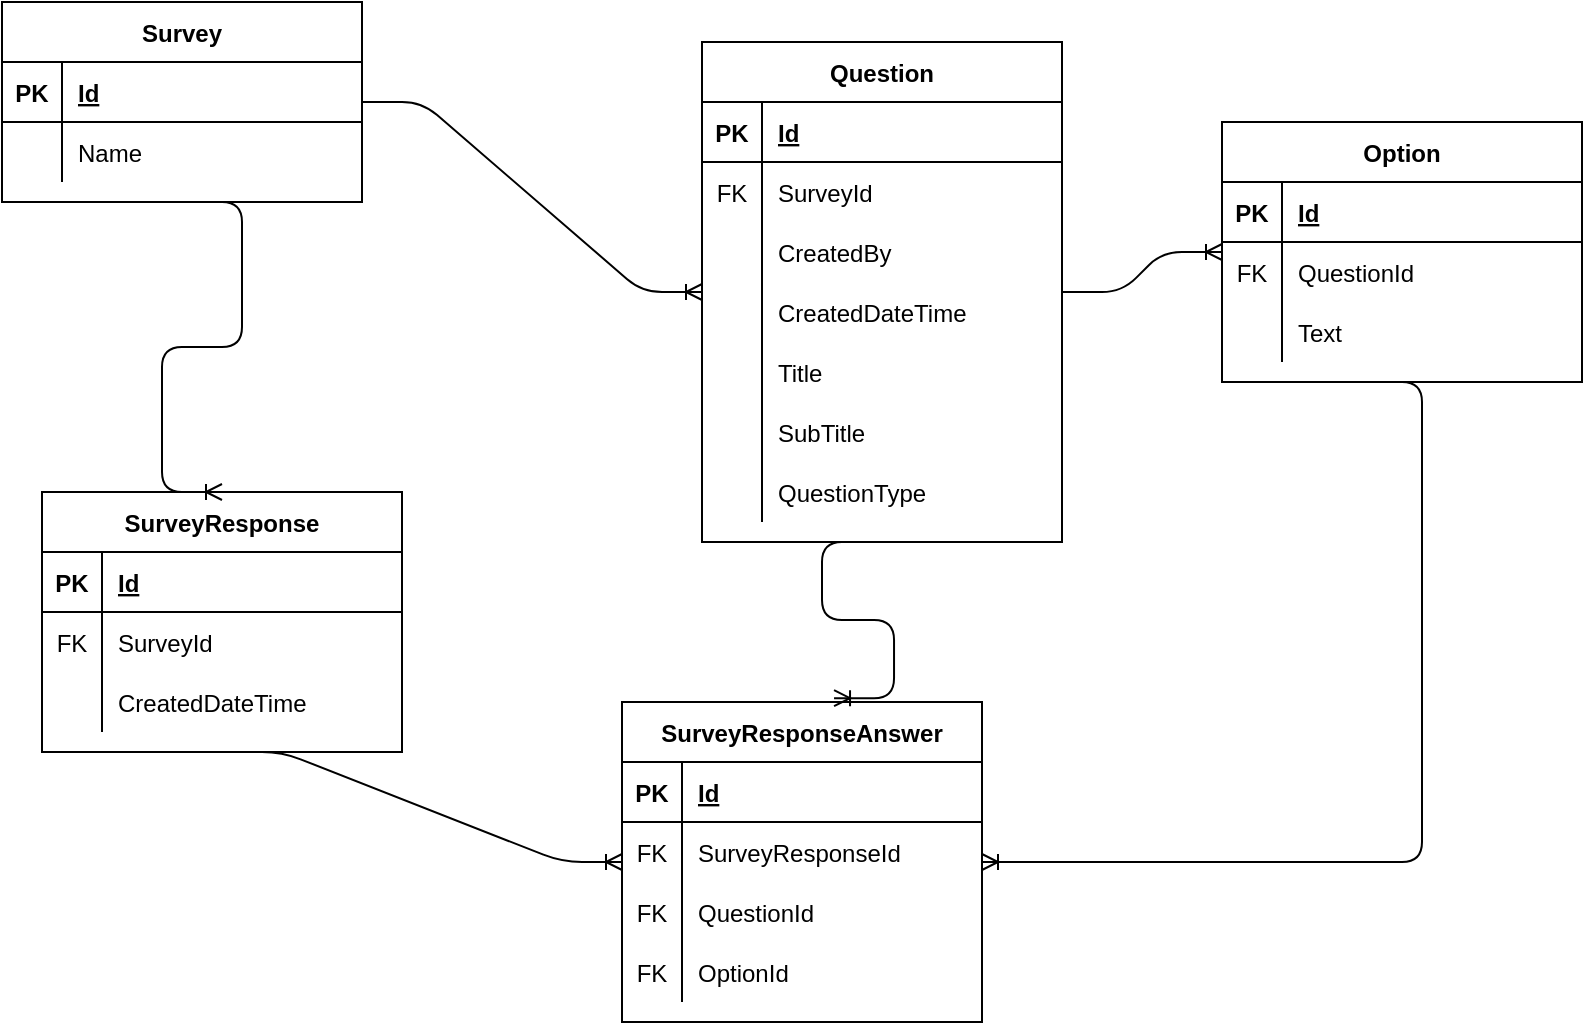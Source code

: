 <mxfile version="14.0.3" type="device"><diagram name="Page-1" id="9f46799a-70d6-7492-0946-bef42562c5a5"><mxGraphModel dx="1422" dy="762" grid="1" gridSize="10" guides="1" tooltips="1" connect="1" arrows="1" fold="1" page="1" pageScale="1" pageWidth="1100" pageHeight="850" background="#ffffff" math="0" shadow="0"><root><mxCell id="0"/><mxCell id="1" parent="0"/><mxCell id="u-Hl1OdXXAQMjkevmVDJ-18" value="Survey" style="shape=table;startSize=30;container=1;collapsible=1;childLayout=tableLayout;fixedRows=1;rowLines=0;fontStyle=1;align=center;resizeLast=1;" vertex="1" parent="1"><mxGeometry x="80" y="80" width="180" height="100" as="geometry"/></mxCell><mxCell id="u-Hl1OdXXAQMjkevmVDJ-19" value="" style="shape=partialRectangle;collapsible=0;dropTarget=0;pointerEvents=0;fillColor=none;top=0;left=0;bottom=1;right=0;points=[[0,0.5],[1,0.5]];portConstraint=eastwest;" vertex="1" parent="u-Hl1OdXXAQMjkevmVDJ-18"><mxGeometry y="30" width="180" height="30" as="geometry"/></mxCell><mxCell id="u-Hl1OdXXAQMjkevmVDJ-20" value="PK" style="shape=partialRectangle;connectable=0;fillColor=none;top=0;left=0;bottom=0;right=0;fontStyle=1;overflow=hidden;" vertex="1" parent="u-Hl1OdXXAQMjkevmVDJ-19"><mxGeometry width="30" height="30" as="geometry"/></mxCell><mxCell id="u-Hl1OdXXAQMjkevmVDJ-21" value="Id" style="shape=partialRectangle;connectable=0;fillColor=none;top=0;left=0;bottom=0;right=0;align=left;spacingLeft=6;fontStyle=5;overflow=hidden;" vertex="1" parent="u-Hl1OdXXAQMjkevmVDJ-19"><mxGeometry x="30" width="150" height="30" as="geometry"/></mxCell><mxCell id="u-Hl1OdXXAQMjkevmVDJ-22" value="" style="shape=partialRectangle;collapsible=0;dropTarget=0;pointerEvents=0;fillColor=none;top=0;left=0;bottom=0;right=0;points=[[0,0.5],[1,0.5]];portConstraint=eastwest;" vertex="1" parent="u-Hl1OdXXAQMjkevmVDJ-18"><mxGeometry y="60" width="180" height="30" as="geometry"/></mxCell><mxCell id="u-Hl1OdXXAQMjkevmVDJ-23" value="" style="shape=partialRectangle;connectable=0;fillColor=none;top=0;left=0;bottom=0;right=0;editable=1;overflow=hidden;" vertex="1" parent="u-Hl1OdXXAQMjkevmVDJ-22"><mxGeometry width="30" height="30" as="geometry"/></mxCell><mxCell id="u-Hl1OdXXAQMjkevmVDJ-24" value="Name" style="shape=partialRectangle;connectable=0;fillColor=none;top=0;left=0;bottom=0;right=0;align=left;spacingLeft=6;overflow=hidden;" vertex="1" parent="u-Hl1OdXXAQMjkevmVDJ-22"><mxGeometry x="30" width="150" height="30" as="geometry"/></mxCell><mxCell id="u-Hl1OdXXAQMjkevmVDJ-31" value="Question" style="shape=table;startSize=30;container=1;collapsible=1;childLayout=tableLayout;fixedRows=1;rowLines=0;fontStyle=1;align=center;resizeLast=1;" vertex="1" parent="1"><mxGeometry x="430" y="100" width="180" height="250" as="geometry"/></mxCell><mxCell id="u-Hl1OdXXAQMjkevmVDJ-32" value="" style="shape=partialRectangle;collapsible=0;dropTarget=0;pointerEvents=0;fillColor=none;top=0;left=0;bottom=1;right=0;points=[[0,0.5],[1,0.5]];portConstraint=eastwest;" vertex="1" parent="u-Hl1OdXXAQMjkevmVDJ-31"><mxGeometry y="30" width="180" height="30" as="geometry"/></mxCell><mxCell id="u-Hl1OdXXAQMjkevmVDJ-33" value="PK" style="shape=partialRectangle;connectable=0;fillColor=none;top=0;left=0;bottom=0;right=0;fontStyle=1;overflow=hidden;" vertex="1" parent="u-Hl1OdXXAQMjkevmVDJ-32"><mxGeometry width="30" height="30" as="geometry"/></mxCell><mxCell id="u-Hl1OdXXAQMjkevmVDJ-34" value="Id" style="shape=partialRectangle;connectable=0;fillColor=none;top=0;left=0;bottom=0;right=0;align=left;spacingLeft=6;fontStyle=5;overflow=hidden;" vertex="1" parent="u-Hl1OdXXAQMjkevmVDJ-32"><mxGeometry x="30" width="150" height="30" as="geometry"/></mxCell><mxCell id="u-Hl1OdXXAQMjkevmVDJ-35" value="" style="shape=partialRectangle;collapsible=0;dropTarget=0;pointerEvents=0;fillColor=none;top=0;left=0;bottom=0;right=0;points=[[0,0.5],[1,0.5]];portConstraint=eastwest;" vertex="1" parent="u-Hl1OdXXAQMjkevmVDJ-31"><mxGeometry y="60" width="180" height="30" as="geometry"/></mxCell><mxCell id="u-Hl1OdXXAQMjkevmVDJ-36" value="FK" style="shape=partialRectangle;connectable=0;fillColor=none;top=0;left=0;bottom=0;right=0;editable=1;overflow=hidden;" vertex="1" parent="u-Hl1OdXXAQMjkevmVDJ-35"><mxGeometry width="30" height="30" as="geometry"/></mxCell><mxCell id="u-Hl1OdXXAQMjkevmVDJ-37" value="SurveyId" style="shape=partialRectangle;connectable=0;fillColor=none;top=0;left=0;bottom=0;right=0;align=left;spacingLeft=6;overflow=hidden;" vertex="1" parent="u-Hl1OdXXAQMjkevmVDJ-35"><mxGeometry x="30" width="150" height="30" as="geometry"/></mxCell><mxCell id="u-Hl1OdXXAQMjkevmVDJ-45" value="" style="shape=partialRectangle;collapsible=0;dropTarget=0;pointerEvents=0;fillColor=none;top=0;left=0;bottom=0;right=0;points=[[0,0.5],[1,0.5]];portConstraint=eastwest;" vertex="1" parent="u-Hl1OdXXAQMjkevmVDJ-31"><mxGeometry y="90" width="180" height="30" as="geometry"/></mxCell><mxCell id="u-Hl1OdXXAQMjkevmVDJ-46" value="" style="shape=partialRectangle;connectable=0;fillColor=none;top=0;left=0;bottom=0;right=0;editable=1;overflow=hidden;" vertex="1" parent="u-Hl1OdXXAQMjkevmVDJ-45"><mxGeometry width="30" height="30" as="geometry"/></mxCell><mxCell id="u-Hl1OdXXAQMjkevmVDJ-47" value="CreatedBy" style="shape=partialRectangle;connectable=0;fillColor=none;top=0;left=0;bottom=0;right=0;align=left;spacingLeft=6;overflow=hidden;" vertex="1" parent="u-Hl1OdXXAQMjkevmVDJ-45"><mxGeometry x="30" width="150" height="30" as="geometry"/></mxCell><mxCell id="u-Hl1OdXXAQMjkevmVDJ-51" value="" style="shape=partialRectangle;collapsible=0;dropTarget=0;pointerEvents=0;fillColor=none;top=0;left=0;bottom=0;right=0;points=[[0,0.5],[1,0.5]];portConstraint=eastwest;" vertex="1" parent="u-Hl1OdXXAQMjkevmVDJ-31"><mxGeometry y="120" width="180" height="30" as="geometry"/></mxCell><mxCell id="u-Hl1OdXXAQMjkevmVDJ-52" value="" style="shape=partialRectangle;connectable=0;fillColor=none;top=0;left=0;bottom=0;right=0;editable=1;overflow=hidden;" vertex="1" parent="u-Hl1OdXXAQMjkevmVDJ-51"><mxGeometry width="30" height="30" as="geometry"/></mxCell><mxCell id="u-Hl1OdXXAQMjkevmVDJ-53" value="CreatedDateTime" style="shape=partialRectangle;connectable=0;fillColor=none;top=0;left=0;bottom=0;right=0;align=left;spacingLeft=6;overflow=hidden;" vertex="1" parent="u-Hl1OdXXAQMjkevmVDJ-51"><mxGeometry x="30" width="150" height="30" as="geometry"/></mxCell><mxCell id="u-Hl1OdXXAQMjkevmVDJ-54" value="" style="shape=partialRectangle;collapsible=0;dropTarget=0;pointerEvents=0;fillColor=none;top=0;left=0;bottom=0;right=0;points=[[0,0.5],[1,0.5]];portConstraint=eastwest;" vertex="1" parent="u-Hl1OdXXAQMjkevmVDJ-31"><mxGeometry y="150" width="180" height="30" as="geometry"/></mxCell><mxCell id="u-Hl1OdXXAQMjkevmVDJ-55" value="" style="shape=partialRectangle;connectable=0;fillColor=none;top=0;left=0;bottom=0;right=0;editable=1;overflow=hidden;" vertex="1" parent="u-Hl1OdXXAQMjkevmVDJ-54"><mxGeometry width="30" height="30" as="geometry"/></mxCell><mxCell id="u-Hl1OdXXAQMjkevmVDJ-56" value="Title" style="shape=partialRectangle;connectable=0;fillColor=none;top=0;left=0;bottom=0;right=0;align=left;spacingLeft=6;overflow=hidden;" vertex="1" parent="u-Hl1OdXXAQMjkevmVDJ-54"><mxGeometry x="30" width="150" height="30" as="geometry"/></mxCell><mxCell id="u-Hl1OdXXAQMjkevmVDJ-57" value="" style="shape=partialRectangle;collapsible=0;dropTarget=0;pointerEvents=0;fillColor=none;top=0;left=0;bottom=0;right=0;points=[[0,0.5],[1,0.5]];portConstraint=eastwest;" vertex="1" parent="u-Hl1OdXXAQMjkevmVDJ-31"><mxGeometry y="180" width="180" height="30" as="geometry"/></mxCell><mxCell id="u-Hl1OdXXAQMjkevmVDJ-58" value="" style="shape=partialRectangle;connectable=0;fillColor=none;top=0;left=0;bottom=0;right=0;editable=1;overflow=hidden;" vertex="1" parent="u-Hl1OdXXAQMjkevmVDJ-57"><mxGeometry width="30" height="30" as="geometry"/></mxCell><mxCell id="u-Hl1OdXXAQMjkevmVDJ-59" value="SubTitle" style="shape=partialRectangle;connectable=0;fillColor=none;top=0;left=0;bottom=0;right=0;align=left;spacingLeft=6;overflow=hidden;" vertex="1" parent="u-Hl1OdXXAQMjkevmVDJ-57"><mxGeometry x="30" width="150" height="30" as="geometry"/></mxCell><mxCell id="u-Hl1OdXXAQMjkevmVDJ-60" value="" style="shape=partialRectangle;collapsible=0;dropTarget=0;pointerEvents=0;fillColor=none;top=0;left=0;bottom=0;right=0;points=[[0,0.5],[1,0.5]];portConstraint=eastwest;" vertex="1" parent="u-Hl1OdXXAQMjkevmVDJ-31"><mxGeometry y="210" width="180" height="30" as="geometry"/></mxCell><mxCell id="u-Hl1OdXXAQMjkevmVDJ-61" value="" style="shape=partialRectangle;connectable=0;fillColor=none;top=0;left=0;bottom=0;right=0;editable=1;overflow=hidden;" vertex="1" parent="u-Hl1OdXXAQMjkevmVDJ-60"><mxGeometry width="30" height="30" as="geometry"/></mxCell><mxCell id="u-Hl1OdXXAQMjkevmVDJ-62" value="QuestionType" style="shape=partialRectangle;connectable=0;fillColor=none;top=0;left=0;bottom=0;right=0;align=left;spacingLeft=6;overflow=hidden;" vertex="1" parent="u-Hl1OdXXAQMjkevmVDJ-60"><mxGeometry x="30" width="150" height="30" as="geometry"/></mxCell><mxCell id="u-Hl1OdXXAQMjkevmVDJ-63" value="" style="edgeStyle=entityRelationEdgeStyle;fontSize=12;html=1;endArrow=ERoneToMany;" edge="1" parent="1" source="u-Hl1OdXXAQMjkevmVDJ-18" target="u-Hl1OdXXAQMjkevmVDJ-31"><mxGeometry width="100" height="100" relative="1" as="geometry"><mxPoint x="500" y="340" as="sourcePoint"/><mxPoint x="600" y="240" as="targetPoint"/></mxGeometry></mxCell><mxCell id="u-Hl1OdXXAQMjkevmVDJ-64" value="Option" style="shape=table;startSize=30;container=1;collapsible=1;childLayout=tableLayout;fixedRows=1;rowLines=0;fontStyle=1;align=center;resizeLast=1;" vertex="1" parent="1"><mxGeometry x="690" y="140" width="180" height="130" as="geometry"/></mxCell><mxCell id="u-Hl1OdXXAQMjkevmVDJ-65" value="" style="shape=partialRectangle;collapsible=0;dropTarget=0;pointerEvents=0;fillColor=none;top=0;left=0;bottom=1;right=0;points=[[0,0.5],[1,0.5]];portConstraint=eastwest;" vertex="1" parent="u-Hl1OdXXAQMjkevmVDJ-64"><mxGeometry y="30" width="180" height="30" as="geometry"/></mxCell><mxCell id="u-Hl1OdXXAQMjkevmVDJ-66" value="PK" style="shape=partialRectangle;connectable=0;fillColor=none;top=0;left=0;bottom=0;right=0;fontStyle=1;overflow=hidden;" vertex="1" parent="u-Hl1OdXXAQMjkevmVDJ-65"><mxGeometry width="30" height="30" as="geometry"/></mxCell><mxCell id="u-Hl1OdXXAQMjkevmVDJ-67" value="Id" style="shape=partialRectangle;connectable=0;fillColor=none;top=0;left=0;bottom=0;right=0;align=left;spacingLeft=6;fontStyle=5;overflow=hidden;" vertex="1" parent="u-Hl1OdXXAQMjkevmVDJ-65"><mxGeometry x="30" width="150" height="30" as="geometry"/></mxCell><mxCell id="u-Hl1OdXXAQMjkevmVDJ-68" value="" style="shape=partialRectangle;collapsible=0;dropTarget=0;pointerEvents=0;fillColor=none;top=0;left=0;bottom=0;right=0;points=[[0,0.5],[1,0.5]];portConstraint=eastwest;" vertex="1" parent="u-Hl1OdXXAQMjkevmVDJ-64"><mxGeometry y="60" width="180" height="30" as="geometry"/></mxCell><mxCell id="u-Hl1OdXXAQMjkevmVDJ-69" value="FK" style="shape=partialRectangle;connectable=0;fillColor=none;top=0;left=0;bottom=0;right=0;editable=1;overflow=hidden;" vertex="1" parent="u-Hl1OdXXAQMjkevmVDJ-68"><mxGeometry width="30" height="30" as="geometry"/></mxCell><mxCell id="u-Hl1OdXXAQMjkevmVDJ-70" value="QuestionId" style="shape=partialRectangle;connectable=0;fillColor=none;top=0;left=0;bottom=0;right=0;align=left;spacingLeft=6;overflow=hidden;" vertex="1" parent="u-Hl1OdXXAQMjkevmVDJ-68"><mxGeometry x="30" width="150" height="30" as="geometry"/></mxCell><mxCell id="u-Hl1OdXXAQMjkevmVDJ-71" value="" style="shape=partialRectangle;collapsible=0;dropTarget=0;pointerEvents=0;fillColor=none;top=0;left=0;bottom=0;right=0;points=[[0,0.5],[1,0.5]];portConstraint=eastwest;" vertex="1" parent="u-Hl1OdXXAQMjkevmVDJ-64"><mxGeometry y="90" width="180" height="30" as="geometry"/></mxCell><mxCell id="u-Hl1OdXXAQMjkevmVDJ-72" value="" style="shape=partialRectangle;connectable=0;fillColor=none;top=0;left=0;bottom=0;right=0;editable=1;overflow=hidden;" vertex="1" parent="u-Hl1OdXXAQMjkevmVDJ-71"><mxGeometry width="30" height="30" as="geometry"/></mxCell><mxCell id="u-Hl1OdXXAQMjkevmVDJ-73" value="Text" style="shape=partialRectangle;connectable=0;fillColor=none;top=0;left=0;bottom=0;right=0;align=left;spacingLeft=6;overflow=hidden;" vertex="1" parent="u-Hl1OdXXAQMjkevmVDJ-71"><mxGeometry x="30" width="150" height="30" as="geometry"/></mxCell><mxCell id="u-Hl1OdXXAQMjkevmVDJ-74" value="" style="edgeStyle=entityRelationEdgeStyle;fontSize=12;html=1;endArrow=ERoneToMany;" edge="1" parent="1" source="u-Hl1OdXXAQMjkevmVDJ-31" target="u-Hl1OdXXAQMjkevmVDJ-64"><mxGeometry width="100" height="100" relative="1" as="geometry"><mxPoint x="580" y="300" as="sourcePoint"/><mxPoint x="680" y="200" as="targetPoint"/></mxGeometry></mxCell><mxCell id="u-Hl1OdXXAQMjkevmVDJ-75" value="SurveyResponse" style="shape=table;startSize=30;container=1;collapsible=1;childLayout=tableLayout;fixedRows=1;rowLines=0;fontStyle=1;align=center;resizeLast=1;" vertex="1" parent="1"><mxGeometry x="100" y="325" width="180" height="130" as="geometry"/></mxCell><mxCell id="u-Hl1OdXXAQMjkevmVDJ-76" value="" style="shape=partialRectangle;collapsible=0;dropTarget=0;pointerEvents=0;fillColor=none;top=0;left=0;bottom=1;right=0;points=[[0,0.5],[1,0.5]];portConstraint=eastwest;" vertex="1" parent="u-Hl1OdXXAQMjkevmVDJ-75"><mxGeometry y="30" width="180" height="30" as="geometry"/></mxCell><mxCell id="u-Hl1OdXXAQMjkevmVDJ-77" value="PK" style="shape=partialRectangle;connectable=0;fillColor=none;top=0;left=0;bottom=0;right=0;fontStyle=1;overflow=hidden;" vertex="1" parent="u-Hl1OdXXAQMjkevmVDJ-76"><mxGeometry width="30" height="30" as="geometry"/></mxCell><mxCell id="u-Hl1OdXXAQMjkevmVDJ-78" value="Id" style="shape=partialRectangle;connectable=0;fillColor=none;top=0;left=0;bottom=0;right=0;align=left;spacingLeft=6;fontStyle=5;overflow=hidden;" vertex="1" parent="u-Hl1OdXXAQMjkevmVDJ-76"><mxGeometry x="30" width="150" height="30" as="geometry"/></mxCell><mxCell id="u-Hl1OdXXAQMjkevmVDJ-79" value="" style="shape=partialRectangle;collapsible=0;dropTarget=0;pointerEvents=0;fillColor=none;top=0;left=0;bottom=0;right=0;points=[[0,0.5],[1,0.5]];portConstraint=eastwest;" vertex="1" parent="u-Hl1OdXXAQMjkevmVDJ-75"><mxGeometry y="60" width="180" height="30" as="geometry"/></mxCell><mxCell id="u-Hl1OdXXAQMjkevmVDJ-80" value="FK" style="shape=partialRectangle;connectable=0;fillColor=none;top=0;left=0;bottom=0;right=0;editable=1;overflow=hidden;" vertex="1" parent="u-Hl1OdXXAQMjkevmVDJ-79"><mxGeometry width="30" height="30" as="geometry"/></mxCell><mxCell id="u-Hl1OdXXAQMjkevmVDJ-81" value="SurveyId" style="shape=partialRectangle;connectable=0;fillColor=none;top=0;left=0;bottom=0;right=0;align=left;spacingLeft=6;overflow=hidden;" vertex="1" parent="u-Hl1OdXXAQMjkevmVDJ-79"><mxGeometry x="30" width="150" height="30" as="geometry"/></mxCell><mxCell id="u-Hl1OdXXAQMjkevmVDJ-103" value="" style="shape=partialRectangle;collapsible=0;dropTarget=0;pointerEvents=0;fillColor=none;top=0;left=0;bottom=0;right=0;points=[[0,0.5],[1,0.5]];portConstraint=eastwest;" vertex="1" parent="u-Hl1OdXXAQMjkevmVDJ-75"><mxGeometry y="90" width="180" height="30" as="geometry"/></mxCell><mxCell id="u-Hl1OdXXAQMjkevmVDJ-104" value="" style="shape=partialRectangle;connectable=0;fillColor=none;top=0;left=0;bottom=0;right=0;editable=1;overflow=hidden;" vertex="1" parent="u-Hl1OdXXAQMjkevmVDJ-103"><mxGeometry width="30" height="30" as="geometry"/></mxCell><mxCell id="u-Hl1OdXXAQMjkevmVDJ-105" value="CreatedDateTime" style="shape=partialRectangle;connectable=0;fillColor=none;top=0;left=0;bottom=0;right=0;align=left;spacingLeft=6;overflow=hidden;" vertex="1" parent="u-Hl1OdXXAQMjkevmVDJ-103"><mxGeometry x="30" width="150" height="30" as="geometry"/></mxCell><mxCell id="u-Hl1OdXXAQMjkevmVDJ-85" value="" style="edgeStyle=entityRelationEdgeStyle;fontSize=12;html=1;endArrow=ERoneToMany;entryX=0.5;entryY=0;entryDx=0;entryDy=0;" edge="1" parent="1" target="u-Hl1OdXXAQMjkevmVDJ-75"><mxGeometry width="100" height="100" relative="1" as="geometry"><mxPoint x="170" y="180" as="sourcePoint"/><mxPoint x="120" y="410" as="targetPoint"/></mxGeometry></mxCell><mxCell id="u-Hl1OdXXAQMjkevmVDJ-87" value="SurveyResponseAnswer" style="shape=table;startSize=30;container=1;collapsible=1;childLayout=tableLayout;fixedRows=1;rowLines=0;fontStyle=1;align=center;resizeLast=1;" vertex="1" parent="1"><mxGeometry x="390" y="430" width="180" height="160" as="geometry"/></mxCell><mxCell id="u-Hl1OdXXAQMjkevmVDJ-88" value="" style="shape=partialRectangle;collapsible=0;dropTarget=0;pointerEvents=0;fillColor=none;top=0;left=0;bottom=1;right=0;points=[[0,0.5],[1,0.5]];portConstraint=eastwest;" vertex="1" parent="u-Hl1OdXXAQMjkevmVDJ-87"><mxGeometry y="30" width="180" height="30" as="geometry"/></mxCell><mxCell id="u-Hl1OdXXAQMjkevmVDJ-89" value="PK" style="shape=partialRectangle;connectable=0;fillColor=none;top=0;left=0;bottom=0;right=0;fontStyle=1;overflow=hidden;" vertex="1" parent="u-Hl1OdXXAQMjkevmVDJ-88"><mxGeometry width="30" height="30" as="geometry"/></mxCell><mxCell id="u-Hl1OdXXAQMjkevmVDJ-90" value="Id" style="shape=partialRectangle;connectable=0;fillColor=none;top=0;left=0;bottom=0;right=0;align=left;spacingLeft=6;fontStyle=5;overflow=hidden;" vertex="1" parent="u-Hl1OdXXAQMjkevmVDJ-88"><mxGeometry x="30" width="150" height="30" as="geometry"/></mxCell><mxCell id="u-Hl1OdXXAQMjkevmVDJ-91" value="" style="shape=partialRectangle;collapsible=0;dropTarget=0;pointerEvents=0;fillColor=none;top=0;left=0;bottom=0;right=0;points=[[0,0.5],[1,0.5]];portConstraint=eastwest;" vertex="1" parent="u-Hl1OdXXAQMjkevmVDJ-87"><mxGeometry y="60" width="180" height="30" as="geometry"/></mxCell><mxCell id="u-Hl1OdXXAQMjkevmVDJ-92" value="FK" style="shape=partialRectangle;connectable=0;fillColor=none;top=0;left=0;bottom=0;right=0;editable=1;overflow=hidden;" vertex="1" parent="u-Hl1OdXXAQMjkevmVDJ-91"><mxGeometry width="30" height="30" as="geometry"/></mxCell><mxCell id="u-Hl1OdXXAQMjkevmVDJ-93" value="SurveyResponseId" style="shape=partialRectangle;connectable=0;fillColor=none;top=0;left=0;bottom=0;right=0;align=left;spacingLeft=6;overflow=hidden;" vertex="1" parent="u-Hl1OdXXAQMjkevmVDJ-91"><mxGeometry x="30" width="150" height="30" as="geometry"/></mxCell><mxCell id="u-Hl1OdXXAQMjkevmVDJ-94" value="" style="shape=partialRectangle;collapsible=0;dropTarget=0;pointerEvents=0;fillColor=none;top=0;left=0;bottom=0;right=0;points=[[0,0.5],[1,0.5]];portConstraint=eastwest;" vertex="1" parent="u-Hl1OdXXAQMjkevmVDJ-87"><mxGeometry y="90" width="180" height="30" as="geometry"/></mxCell><mxCell id="u-Hl1OdXXAQMjkevmVDJ-95" value="FK" style="shape=partialRectangle;connectable=0;fillColor=none;top=0;left=0;bottom=0;right=0;editable=1;overflow=hidden;" vertex="1" parent="u-Hl1OdXXAQMjkevmVDJ-94"><mxGeometry width="30" height="30" as="geometry"/></mxCell><mxCell id="u-Hl1OdXXAQMjkevmVDJ-96" value="QuestionId" style="shape=partialRectangle;connectable=0;fillColor=none;top=0;left=0;bottom=0;right=0;align=left;spacingLeft=6;overflow=hidden;" vertex="1" parent="u-Hl1OdXXAQMjkevmVDJ-94"><mxGeometry x="30" width="150" height="30" as="geometry"/></mxCell><mxCell id="u-Hl1OdXXAQMjkevmVDJ-97" value="" style="shape=partialRectangle;collapsible=0;dropTarget=0;pointerEvents=0;fillColor=none;top=0;left=0;bottom=0;right=0;points=[[0,0.5],[1,0.5]];portConstraint=eastwest;" vertex="1" parent="u-Hl1OdXXAQMjkevmVDJ-87"><mxGeometry y="120" width="180" height="30" as="geometry"/></mxCell><mxCell id="u-Hl1OdXXAQMjkevmVDJ-98" value="FK" style="shape=partialRectangle;connectable=0;fillColor=none;top=0;left=0;bottom=0;right=0;editable=1;overflow=hidden;" vertex="1" parent="u-Hl1OdXXAQMjkevmVDJ-97"><mxGeometry width="30" height="30" as="geometry"/></mxCell><mxCell id="u-Hl1OdXXAQMjkevmVDJ-99" value="OptionId" style="shape=partialRectangle;connectable=0;fillColor=none;top=0;left=0;bottom=0;right=0;align=left;spacingLeft=6;overflow=hidden;" vertex="1" parent="u-Hl1OdXXAQMjkevmVDJ-97"><mxGeometry x="30" width="150" height="30" as="geometry"/></mxCell><mxCell id="u-Hl1OdXXAQMjkevmVDJ-100" value="" style="edgeStyle=entityRelationEdgeStyle;fontSize=12;html=1;endArrow=ERoneToMany;exitX=0.5;exitY=1;exitDx=0;exitDy=0;" edge="1" parent="1" source="u-Hl1OdXXAQMjkevmVDJ-75" target="u-Hl1OdXXAQMjkevmVDJ-87"><mxGeometry width="100" height="100" relative="1" as="geometry"><mxPoint x="250" y="580" as="sourcePoint"/><mxPoint x="350" y="480" as="targetPoint"/></mxGeometry></mxCell><mxCell id="u-Hl1OdXXAQMjkevmVDJ-101" value="" style="edgeStyle=entityRelationEdgeStyle;fontSize=12;html=1;endArrow=ERoneToMany;exitX=0.5;exitY=1;exitDx=0;exitDy=0;entryX=0.589;entryY=-0.012;entryDx=0;entryDy=0;entryPerimeter=0;" edge="1" parent="1" source="u-Hl1OdXXAQMjkevmVDJ-31" target="u-Hl1OdXXAQMjkevmVDJ-87"><mxGeometry width="100" height="100" relative="1" as="geometry"><mxPoint x="590" y="480" as="sourcePoint"/><mxPoint x="690" y="380" as="targetPoint"/></mxGeometry></mxCell><mxCell id="u-Hl1OdXXAQMjkevmVDJ-102" value="" style="edgeStyle=entityRelationEdgeStyle;fontSize=12;html=1;endArrow=ERoneToMany;" edge="1" parent="1" target="u-Hl1OdXXAQMjkevmVDJ-87"><mxGeometry width="100" height="100" relative="1" as="geometry"><mxPoint x="760" y="270" as="sourcePoint"/><mxPoint x="820" y="420" as="targetPoint"/></mxGeometry></mxCell></root></mxGraphModel></diagram></mxfile>